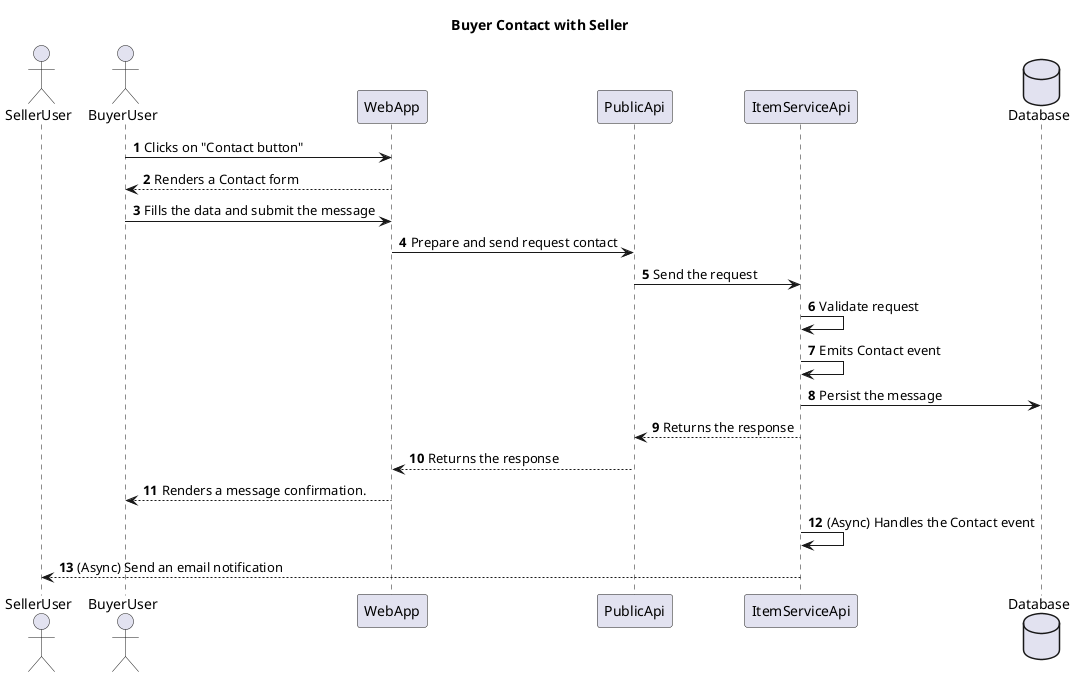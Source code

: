 @startuml
title  Buyer Contact with Seller

autonumber

actor SellerUser
actor BuyerUser
participant WebApp
participant PublicApi
participant ItemServiceApi
database Database

BuyerUser -> WebApp : Clicks on "Contact button"
WebApp --> BuyerUser: Renders a Contact form
BuyerUser -> WebApp: Fills the data and submit the message
WebApp -> PublicApi: Prepare and send request contact
PublicApi -> ItemServiceApi: Send the request
ItemServiceApi -> ItemServiceApi: Validate request
ItemServiceApi -> ItemServiceApi: Emits Contact event
ItemServiceApi -> Database: Persist the message
ItemServiceApi --> PublicApi: Returns the response
PublicApi --> WebApp: Returns the response
WebApp --> BuyerUser: Renders a message confirmation.
ItemServiceApi -> ItemServiceApi: (Async) Handles the Contact event
ItemServiceApi --> SellerUser: (Async) Send an email notification

@enduml